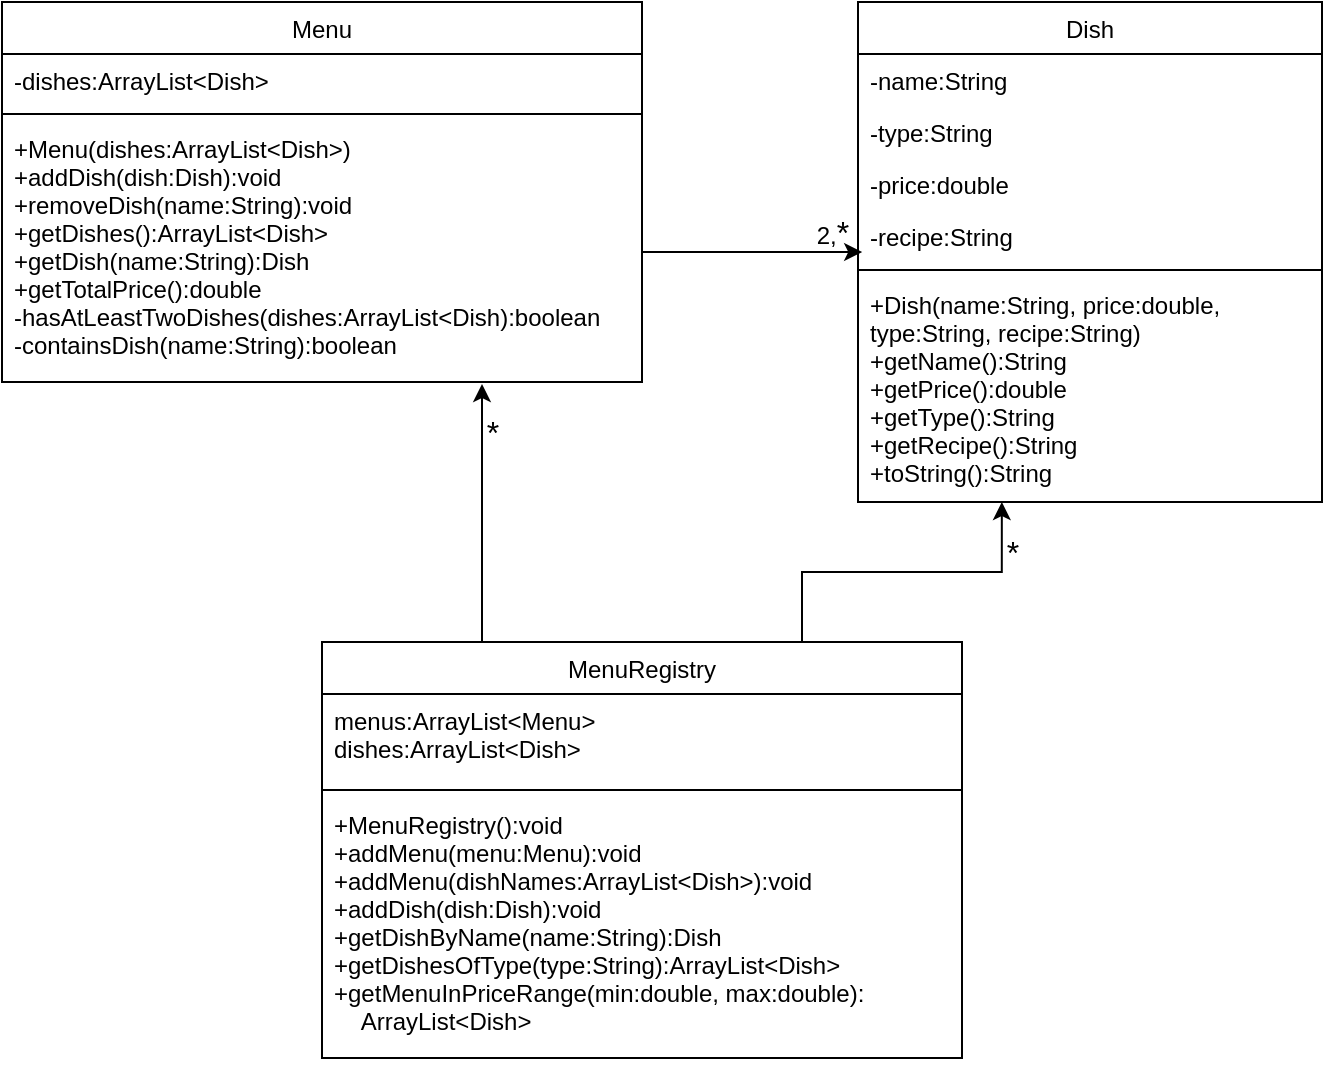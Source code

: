 <mxfile version="20.5.1" type="device"><diagram id="C5RBs43oDa-KdzZeNtuy" name="Page-1"><mxGraphModel dx="877" dy="499" grid="1" gridSize="10" guides="1" tooltips="1" connect="1" arrows="1" fold="1" page="1" pageScale="1" pageWidth="827" pageHeight="1169" math="0" shadow="0"><root><mxCell id="WIyWlLk6GJQsqaUBKTNV-0"/><mxCell id="WIyWlLk6GJQsqaUBKTNV-1" parent="WIyWlLk6GJQsqaUBKTNV-0"/><mxCell id="zkfFHV4jXpPFQw0GAbJ--0" value="Menu" style="swimlane;fontStyle=0;align=center;verticalAlign=top;childLayout=stackLayout;horizontal=1;startSize=26;horizontalStack=0;resizeParent=1;resizeLast=0;collapsible=1;marginBottom=0;rounded=0;shadow=0;strokeWidth=1;" parent="WIyWlLk6GJQsqaUBKTNV-1" vertex="1"><mxGeometry x="80" y="120" width="320" height="190" as="geometry"><mxRectangle x="80" y="120" width="160" height="26" as="alternateBounds"/></mxGeometry></mxCell><mxCell id="zkfFHV4jXpPFQw0GAbJ--1" value="-dishes:ArrayList&lt;Dish&gt;" style="text;align=left;verticalAlign=top;spacingLeft=4;spacingRight=4;overflow=hidden;rotatable=0;points=[[0,0.5],[1,0.5]];portConstraint=eastwest;" parent="zkfFHV4jXpPFQw0GAbJ--0" vertex="1"><mxGeometry y="26" width="320" height="26" as="geometry"/></mxCell><mxCell id="zkfFHV4jXpPFQw0GAbJ--4" value="" style="line;html=1;strokeWidth=1;align=left;verticalAlign=middle;spacingTop=-1;spacingLeft=3;spacingRight=3;rotatable=0;labelPosition=right;points=[];portConstraint=eastwest;" parent="zkfFHV4jXpPFQw0GAbJ--0" vertex="1"><mxGeometry y="52" width="320" height="8" as="geometry"/></mxCell><mxCell id="zkfFHV4jXpPFQw0GAbJ--5" value="+Menu(dishes:ArrayList&lt;Dish&gt;)&#xA;+addDish(dish:Dish):void&#xA;+removeDish(name:String):void&#xA;+getDishes():ArrayList&lt;Dish&gt;&#xA;+getDish(name:String):Dish&#xA;+getTotalPrice():double&#xA;-hasAtLeastTwoDishes(dishes:ArrayList&lt;Dish):boolean&#xA;-containsDish(name:String):boolean&#xA;" style="text;align=left;verticalAlign=top;spacingLeft=4;spacingRight=4;overflow=hidden;rotatable=0;points=[[0,0.5],[1,0.5]];portConstraint=eastwest;" parent="zkfFHV4jXpPFQw0GAbJ--0" vertex="1"><mxGeometry y="60" width="320" height="130" as="geometry"/></mxCell><mxCell id="zkfFHV4jXpPFQw0GAbJ--17" value="Dish" style="swimlane;fontStyle=0;align=center;verticalAlign=top;childLayout=stackLayout;horizontal=1;startSize=26;horizontalStack=0;resizeParent=1;resizeLast=0;collapsible=1;marginBottom=0;rounded=0;shadow=0;strokeWidth=1;" parent="WIyWlLk6GJQsqaUBKTNV-1" vertex="1"><mxGeometry x="508" y="120" width="232" height="250" as="geometry"><mxRectangle x="550" y="140" width="160" height="26" as="alternateBounds"/></mxGeometry></mxCell><mxCell id="zkfFHV4jXpPFQw0GAbJ--18" value="-name:String" style="text;align=left;verticalAlign=top;spacingLeft=4;spacingRight=4;overflow=hidden;rotatable=0;points=[[0,0.5],[1,0.5]];portConstraint=eastwest;" parent="zkfFHV4jXpPFQw0GAbJ--17" vertex="1"><mxGeometry y="26" width="232" height="26" as="geometry"/></mxCell><mxCell id="zkfFHV4jXpPFQw0GAbJ--19" value="-type:String" style="text;align=left;verticalAlign=top;spacingLeft=4;spacingRight=4;overflow=hidden;rotatable=0;points=[[0,0.5],[1,0.5]];portConstraint=eastwest;rounded=0;shadow=0;html=0;" parent="zkfFHV4jXpPFQw0GAbJ--17" vertex="1"><mxGeometry y="52" width="232" height="26" as="geometry"/></mxCell><mxCell id="zkfFHV4jXpPFQw0GAbJ--20" value="-price:double" style="text;align=left;verticalAlign=top;spacingLeft=4;spacingRight=4;overflow=hidden;rotatable=0;points=[[0,0.5],[1,0.5]];portConstraint=eastwest;rounded=0;shadow=0;html=0;" parent="zkfFHV4jXpPFQw0GAbJ--17" vertex="1"><mxGeometry y="78" width="232" height="26" as="geometry"/></mxCell><mxCell id="zkfFHV4jXpPFQw0GAbJ--21" value="-recipe:String" style="text;align=left;verticalAlign=top;spacingLeft=4;spacingRight=4;overflow=hidden;rotatable=0;points=[[0,0.5],[1,0.5]];portConstraint=eastwest;rounded=0;shadow=0;html=0;" parent="zkfFHV4jXpPFQw0GAbJ--17" vertex="1"><mxGeometry y="104" width="232" height="26" as="geometry"/></mxCell><mxCell id="zkfFHV4jXpPFQw0GAbJ--23" value="" style="line;html=1;strokeWidth=1;align=left;verticalAlign=middle;spacingTop=-1;spacingLeft=3;spacingRight=3;rotatable=0;labelPosition=right;points=[];portConstraint=eastwest;" parent="zkfFHV4jXpPFQw0GAbJ--17" vertex="1"><mxGeometry y="130" width="232" height="8" as="geometry"/></mxCell><mxCell id="zkfFHV4jXpPFQw0GAbJ--24" value="+Dish(name:String, price:double, &#xA;type:String, recipe:String)&#xA;+getName():String&#xA;+getPrice():double&#xA;+getType():String&#xA;+getRecipe():String&#xA;+toString():String&#xA;" style="text;align=left;verticalAlign=top;spacingLeft=4;spacingRight=4;overflow=hidden;rotatable=0;points=[[0,0.5],[1,0.5]];portConstraint=eastwest;" parent="zkfFHV4jXpPFQw0GAbJ--17" vertex="1"><mxGeometry y="138" width="232" height="112" as="geometry"/></mxCell><mxCell id="LbtLMebD7UlV0qYhb75H-5" style="edgeStyle=orthogonalEdgeStyle;rounded=0;orthogonalLoop=1;jettySize=auto;html=1;exitX=1;exitY=0.5;exitDx=0;exitDy=0;entryX=0.009;entryY=0.808;entryDx=0;entryDy=0;entryPerimeter=0;" parent="WIyWlLk6GJQsqaUBKTNV-1" source="zkfFHV4jXpPFQw0GAbJ--5" target="zkfFHV4jXpPFQw0GAbJ--21" edge="1"><mxGeometry relative="1" as="geometry"/></mxCell><mxCell id="LbtLMebD7UlV0qYhb75H-6" value="2,&lt;font style=&quot;font-size: 16px;&quot;&gt;*&lt;/font&gt;" style="text;html=1;resizable=0;autosize=1;align=center;verticalAlign=middle;points=[];fillColor=none;strokeColor=none;rounded=0;" parent="WIyWlLk6GJQsqaUBKTNV-1" vertex="1"><mxGeometry x="475" y="220" width="40" height="30" as="geometry"/></mxCell><mxCell id="LbtLMebD7UlV0qYhb75H-12" style="edgeStyle=orthogonalEdgeStyle;rounded=0;orthogonalLoop=1;jettySize=auto;html=1;exitX=0.25;exitY=0;exitDx=0;exitDy=0;entryX=0.75;entryY=1.008;entryDx=0;entryDy=0;entryPerimeter=0;fontSize=16;" parent="WIyWlLk6GJQsqaUBKTNV-1" source="LbtLMebD7UlV0qYhb75H-8" target="zkfFHV4jXpPFQw0GAbJ--5" edge="1"><mxGeometry relative="1" as="geometry"/></mxCell><mxCell id="LbtLMebD7UlV0qYhb75H-13" style="edgeStyle=orthogonalEdgeStyle;rounded=0;orthogonalLoop=1;jettySize=auto;html=1;exitX=0.75;exitY=0;exitDx=0;exitDy=0;entryX=0.31;entryY=1;entryDx=0;entryDy=0;entryPerimeter=0;fontSize=16;" parent="WIyWlLk6GJQsqaUBKTNV-1" source="LbtLMebD7UlV0qYhb75H-8" target="zkfFHV4jXpPFQw0GAbJ--24" edge="1"><mxGeometry relative="1" as="geometry"/></mxCell><mxCell id="LbtLMebD7UlV0qYhb75H-8" value="MenuRegistry" style="swimlane;fontStyle=0;align=center;verticalAlign=top;childLayout=stackLayout;horizontal=1;startSize=26;horizontalStack=0;resizeParent=1;resizeLast=0;collapsible=1;marginBottom=0;rounded=0;shadow=0;strokeWidth=1;" parent="WIyWlLk6GJQsqaUBKTNV-1" vertex="1"><mxGeometry x="240" y="440" width="320" height="208" as="geometry"><mxRectangle x="80" y="120" width="160" height="26" as="alternateBounds"/></mxGeometry></mxCell><mxCell id="LbtLMebD7UlV0qYhb75H-9" value="menus:ArrayList&lt;Menu&gt;&#xA;dishes:ArrayList&lt;Dish&gt;&#xA;" style="text;align=left;verticalAlign=top;spacingLeft=4;spacingRight=4;overflow=hidden;rotatable=0;points=[[0,0.5],[1,0.5]];portConstraint=eastwest;" parent="LbtLMebD7UlV0qYhb75H-8" vertex="1"><mxGeometry y="26" width="320" height="44" as="geometry"/></mxCell><mxCell id="LbtLMebD7UlV0qYhb75H-10" value="" style="line;html=1;strokeWidth=1;align=left;verticalAlign=middle;spacingTop=-1;spacingLeft=3;spacingRight=3;rotatable=0;labelPosition=right;points=[];portConstraint=eastwest;" parent="LbtLMebD7UlV0qYhb75H-8" vertex="1"><mxGeometry y="70" width="320" height="8" as="geometry"/></mxCell><mxCell id="LbtLMebD7UlV0qYhb75H-11" value="+MenuRegistry():void&#xA;+addMenu(menu:Menu):void&#xA;+addMenu(dishNames:ArrayList&lt;Dish&gt;):void&#xA;+addDish(dish:Dish):void&#xA;+getDishByName(name:String):Dish&#xA;+getDishesOfType(type:String):ArrayList&lt;Dish&gt;&#xA;+getMenuInPriceRange(min:double, max:double):&#xA;    ArrayList&lt;Dish&gt;&#xA;&#xA;" style="text;align=left;verticalAlign=top;spacingLeft=4;spacingRight=4;overflow=hidden;rotatable=0;points=[[0,0.5],[1,0.5]];portConstraint=eastwest;" parent="LbtLMebD7UlV0qYhb75H-8" vertex="1"><mxGeometry y="78" width="320" height="130" as="geometry"/></mxCell><mxCell id="LbtLMebD7UlV0qYhb75H-14" value="&lt;font style=&quot;font-size: 16px;&quot;&gt;*&lt;/font&gt;" style="text;html=1;resizable=0;autosize=1;align=center;verticalAlign=middle;points=[];fillColor=none;strokeColor=none;rounded=0;" parent="WIyWlLk6GJQsqaUBKTNV-1" vertex="1"><mxGeometry x="310" y="320" width="30" height="30" as="geometry"/></mxCell><mxCell id="LbtLMebD7UlV0qYhb75H-15" value="&lt;font style=&quot;font-size: 16px;&quot;&gt;*&lt;/font&gt;" style="text;html=1;resizable=0;autosize=1;align=center;verticalAlign=middle;points=[];fillColor=none;strokeColor=none;rounded=0;" parent="WIyWlLk6GJQsqaUBKTNV-1" vertex="1"><mxGeometry x="570" y="380" width="30" height="30" as="geometry"/></mxCell></root></mxGraphModel></diagram></mxfile>
